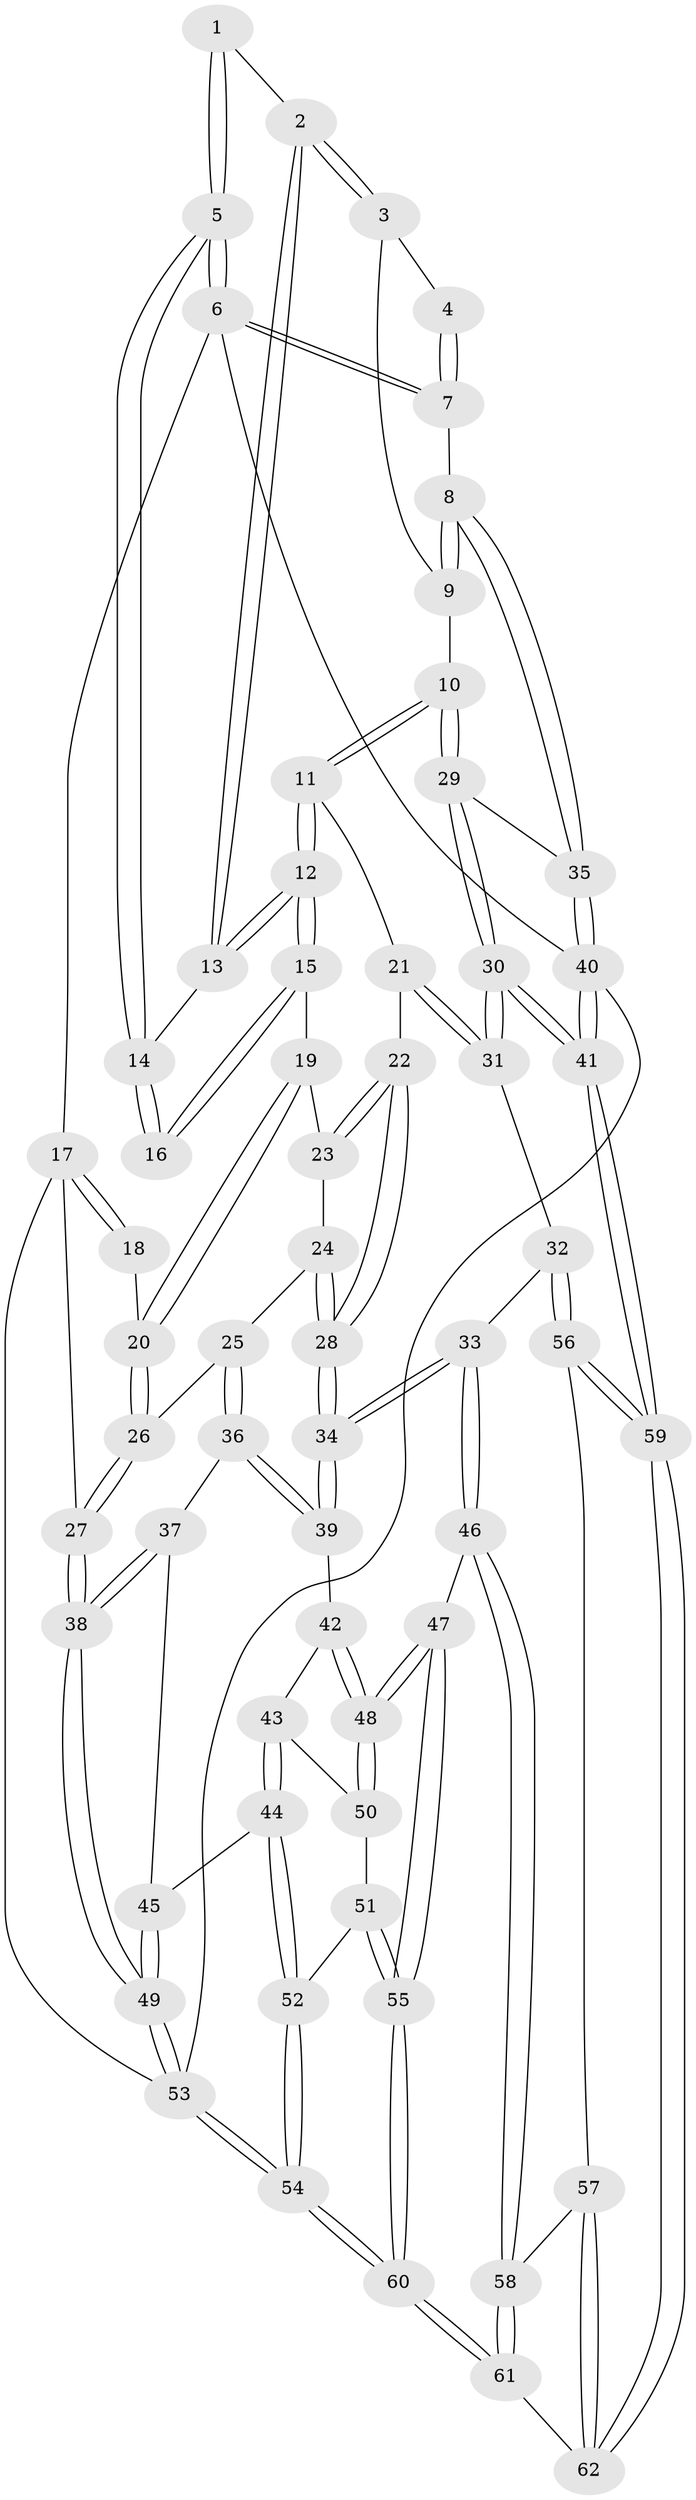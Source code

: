 // coarse degree distribution, {3: 0.1388888888888889, 4: 0.3055555555555556, 5: 0.4166666666666667, 6: 0.1388888888888889}
// Generated by graph-tools (version 1.1) at 2025/24/03/03/25 07:24:38]
// undirected, 62 vertices, 152 edges
graph export_dot {
graph [start="1"]
  node [color=gray90,style=filled];
  1 [pos="+0.9985087278193336+0"];
  2 [pos="+0.744600553511163+0.12092229784880457"];
  3 [pos="+0.8323782653913878+0.10780330179956035"];
  4 [pos="+0.8450711507588613+0.0869424635288249"];
  5 [pos="+1+0"];
  6 [pos="+1+0"];
  7 [pos="+1+0"];
  8 [pos="+1+0"];
  9 [pos="+0.9092253910154573+0.11506632225773189"];
  10 [pos="+0.8039639761198267+0.3694136307180376"];
  11 [pos="+0.6360391111872082+0.26436706001625543"];
  12 [pos="+0.6333837755628826+0.25963410339882487"];
  13 [pos="+0.7438660064979987+0.12132613770612202"];
  14 [pos="+0.7280426639174866+0"];
  15 [pos="+0.39210502995137375+0.08237559348932404"];
  16 [pos="+0.3737783044645161+0"];
  17 [pos="+0+0"];
  18 [pos="+0.17141735575063982+0"];
  19 [pos="+0.25814787071135853+0.22511225187344977"];
  20 [pos="+0+0.2736979040716169"];
  21 [pos="+0.528592369382688+0.44356641728677926"];
  22 [pos="+0.4580876346442145+0.4799716806021186"];
  23 [pos="+0.26936930723951535+0.31306678841236385"];
  24 [pos="+0.25481821648469066+0.4422309441264059"];
  25 [pos="+0.109909338634009+0.5290131255319913"];
  26 [pos="+0+0.3122025751896858"];
  27 [pos="+0+0.30738436545370446"];
  28 [pos="+0.3589466266297866+0.6057251974735672"];
  29 [pos="+0.8931170193394519+0.44676261402015705"];
  30 [pos="+0.7244158744815015+0.7352923840963889"];
  31 [pos="+0.6377087954499719+0.7191811857068807"];
  32 [pos="+0.5878350095679036+0.7260051514620752"];
  33 [pos="+0.35503461282885646+0.6852745371734562"];
  34 [pos="+0.3544898248319333+0.684464039260624"];
  35 [pos="+1+0.4333996473436713"];
  36 [pos="+0.1262123676729676+0.622184037080392"];
  37 [pos="+0.07857960759902023+0.6448961927649327"];
  38 [pos="+0+0.6372210012721471"];
  39 [pos="+0.18253574988164858+0.660931665696975"];
  40 [pos="+1+1"];
  41 [pos="+1+1"];
  42 [pos="+0.1719683186926437+0.682810658137949"];
  43 [pos="+0.11288677865961816+0.7879496811041361"];
  44 [pos="+0.06633428791715253+0.8016313768842841"];
  45 [pos="+0.029329950794537284+0.7754153928431747"];
  46 [pos="+0.32473098865063676+0.8002702266017933"];
  47 [pos="+0.21933465378386113+0.8602691745733656"];
  48 [pos="+0.1819036592460261+0.8324005645519105"];
  49 [pos="+0+0.7660135181558282"];
  50 [pos="+0.13706485759137937+0.8065023482412674"];
  51 [pos="+0.12413059806429214+0.8604658677968349"];
  52 [pos="+0.06458760306697665+0.8776374502321964"];
  53 [pos="+0+1"];
  54 [pos="+0+1"];
  55 [pos="+0.21120524884374522+0.8740799381672094"];
  56 [pos="+0.4785597947037722+0.927431561560304"];
  57 [pos="+0.42880010984151734+0.9182420771982472"];
  58 [pos="+0.36552358318138956+0.8959520334713591"];
  59 [pos="+0.7139614039248406+1"];
  60 [pos="+0.04037307888809075+1"];
  61 [pos="+0.22208605718223426+1"];
  62 [pos="+0.3876207315290229+1"];
  1 -- 2;
  1 -- 5;
  1 -- 5;
  2 -- 3;
  2 -- 3;
  2 -- 13;
  2 -- 13;
  3 -- 4;
  3 -- 9;
  4 -- 7;
  4 -- 7;
  5 -- 6;
  5 -- 6;
  5 -- 14;
  5 -- 14;
  6 -- 7;
  6 -- 7;
  6 -- 17;
  6 -- 40;
  7 -- 8;
  8 -- 9;
  8 -- 9;
  8 -- 35;
  8 -- 35;
  9 -- 10;
  10 -- 11;
  10 -- 11;
  10 -- 29;
  10 -- 29;
  11 -- 12;
  11 -- 12;
  11 -- 21;
  12 -- 13;
  12 -- 13;
  12 -- 15;
  12 -- 15;
  13 -- 14;
  14 -- 16;
  14 -- 16;
  15 -- 16;
  15 -- 16;
  15 -- 19;
  17 -- 18;
  17 -- 18;
  17 -- 27;
  17 -- 53;
  18 -- 20;
  19 -- 20;
  19 -- 20;
  19 -- 23;
  20 -- 26;
  20 -- 26;
  21 -- 22;
  21 -- 31;
  21 -- 31;
  22 -- 23;
  22 -- 23;
  22 -- 28;
  22 -- 28;
  23 -- 24;
  24 -- 25;
  24 -- 28;
  24 -- 28;
  25 -- 26;
  25 -- 36;
  25 -- 36;
  26 -- 27;
  26 -- 27;
  27 -- 38;
  27 -- 38;
  28 -- 34;
  28 -- 34;
  29 -- 30;
  29 -- 30;
  29 -- 35;
  30 -- 31;
  30 -- 31;
  30 -- 41;
  30 -- 41;
  31 -- 32;
  32 -- 33;
  32 -- 56;
  32 -- 56;
  33 -- 34;
  33 -- 34;
  33 -- 46;
  33 -- 46;
  34 -- 39;
  34 -- 39;
  35 -- 40;
  35 -- 40;
  36 -- 37;
  36 -- 39;
  36 -- 39;
  37 -- 38;
  37 -- 38;
  37 -- 45;
  38 -- 49;
  38 -- 49;
  39 -- 42;
  40 -- 41;
  40 -- 41;
  40 -- 53;
  41 -- 59;
  41 -- 59;
  42 -- 43;
  42 -- 48;
  42 -- 48;
  43 -- 44;
  43 -- 44;
  43 -- 50;
  44 -- 45;
  44 -- 52;
  44 -- 52;
  45 -- 49;
  45 -- 49;
  46 -- 47;
  46 -- 58;
  46 -- 58;
  47 -- 48;
  47 -- 48;
  47 -- 55;
  47 -- 55;
  48 -- 50;
  48 -- 50;
  49 -- 53;
  49 -- 53;
  50 -- 51;
  51 -- 52;
  51 -- 55;
  51 -- 55;
  52 -- 54;
  52 -- 54;
  53 -- 54;
  53 -- 54;
  54 -- 60;
  54 -- 60;
  55 -- 60;
  55 -- 60;
  56 -- 57;
  56 -- 59;
  56 -- 59;
  57 -- 58;
  57 -- 62;
  57 -- 62;
  58 -- 61;
  58 -- 61;
  59 -- 62;
  59 -- 62;
  60 -- 61;
  60 -- 61;
  61 -- 62;
}
